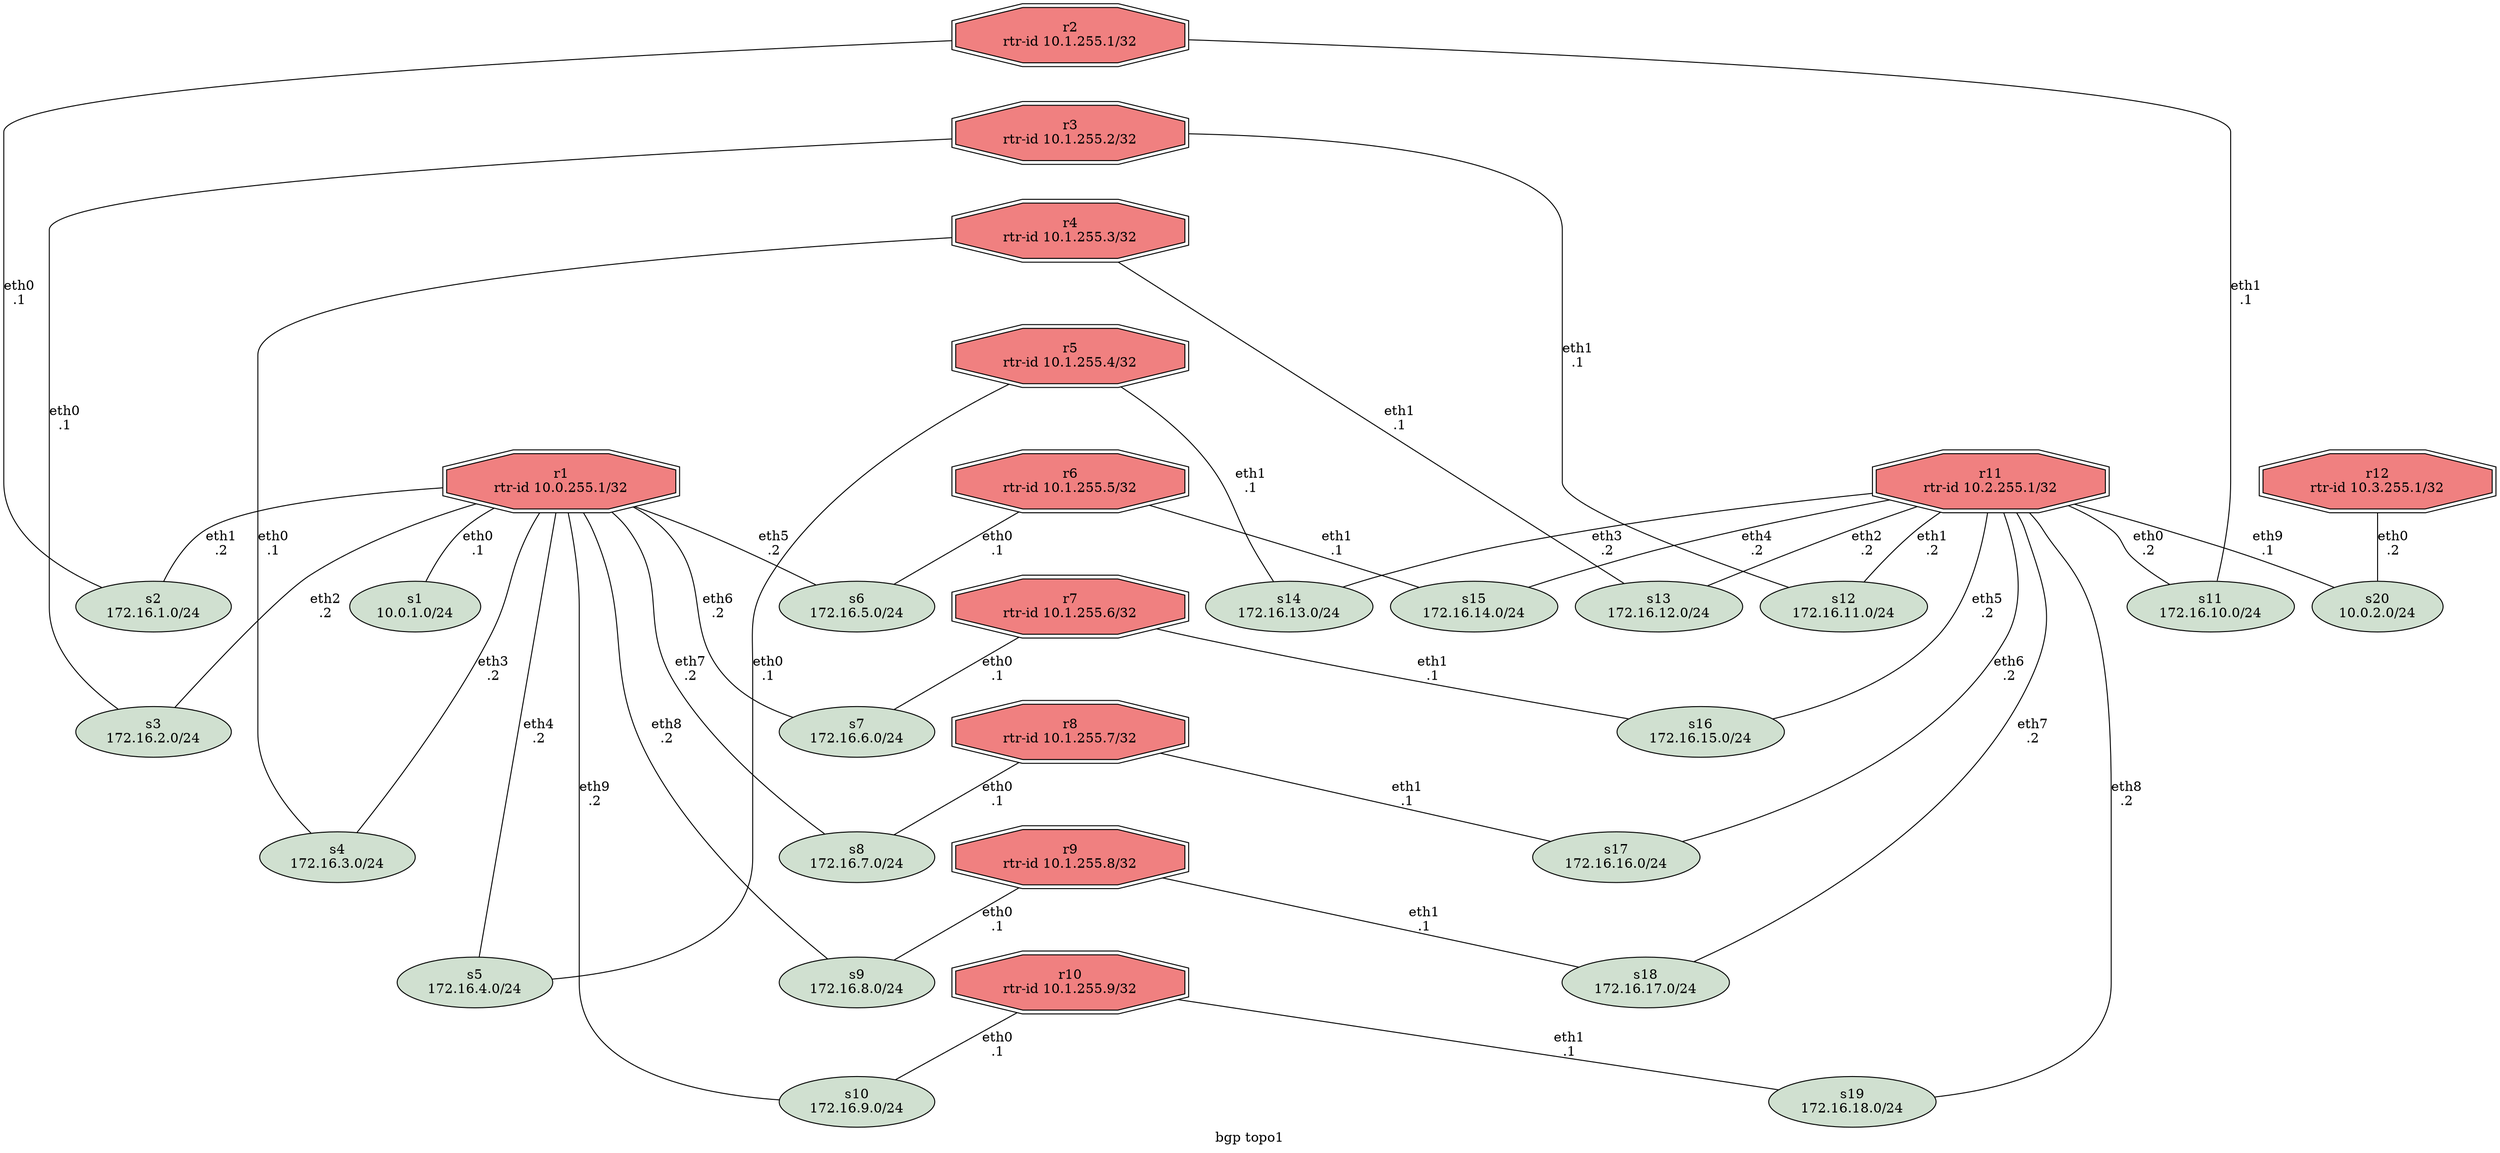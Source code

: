 ## Color coding:
#########################
##  Main FRR: #f08080  red
##  Switches: #d0e0d0  gray
##  RIP:      #19e3d9  Cyan
##  RIPng:    #fcb314  dark yellow
##  OSPFv2:   #32b835  Green
##  OSPFv3:   #19e3d9  Cyan
##  ISIS IPv4 #fcb314  dark yellow
##  ISIS IPv6 #9a81ec  purple
##  BGP IPv4  #eee3d3  beige
##  BGP IPv6  #fdff00  yellow
##### Colors (see http://www.color-hex.com/)

graph ospf_topo1 {
	label="bgp topo1";

	# Routers
	r1 [
		label="r1\nrtr-id 10.0.255.1/32",
		shape=doubleoctagon,
		fillcolor="#f08080",
		style=filled,
	];
	r2 [
		label="r2\nrtr-id 10.1.255.1/32",
		shape=doubleoctagon,
		fillcolor="#f08080",
		style=filled,
	];
	r3 [
		label="r3\nrtr-id 10.1.255.2/32",
		shape=doubleoctagon,
		fillcolor="#f08080",
		style=filled,
	];
	r4 [
		label="r4\nrtr-id 10.1.255.3/32",
		shape=doubleoctagon,
		fillcolor="#f08080",
		style=filled,
	];
  r5 [
		label="r5\nrtr-id 10.1.255.4/32",
		shape=doubleoctagon,
		fillcolor="#f08080",
		style=filled,
  ]
  r6 [
		label="r6\nrtr-id 10.1.255.5/32",
		shape=doubleoctagon,
		fillcolor="#f08080",
		style=filled,
  ]
  r7 [
		label="r7\nrtr-id 10.1.255.6/32",
		shape=doubleoctagon,
		fillcolor="#f08080",
		style=filled,
  ]
  r8 [
		label="r8\nrtr-id 10.1.255.7/32",
		shape=doubleoctagon,
		fillcolor="#f08080",
		style=filled,
  ]
  r9 [
		label="r9\nrtr-id 10.1.255.8/32",
		shape=doubleoctagon,
		fillcolor="#f08080",
		style=filled,
  ]
  r10 [
		label="r10\nrtr-id 10.1.255.9/32",
		shape=doubleoctagon,
		fillcolor="#f08080",
		style=filled,
  ]
  r11 [
		label="r11\nrtr-id 10.2.255.1/32",
		shape=doubleoctagon,
		fillcolor="#f08080",
		style=filled,
  ]
  r12 [
		label="r12\nrtr-id 10.3.255.1/32",
		shape=doubleoctagon,
		fillcolor="#f08080",
		style=filled,
  ]

	# Switches
	s1 [
		label="s1\n10.0.1.0/24",
		shape=oval,
		fillcolor="#d0e0d0",
		style=filled,
	];
	s2 [
		label="s2\n172.16.1.0/24",
		shape=oval,
		fillcolor="#d0e0d0",
		style=filled,
	];
	s3 [
		label="s3\n172.16.2.0/24",
		shape=oval,
		fillcolor="#d0e0d0",
		style=filled,
	];
	s4 [
		label="s4\n172.16.3.0/24",
		shape=oval,
		fillcolor="#d0e0d0",
		style=filled,
	];
	s5 [
		label="s5\n172.16.4.0/24",
		shape=oval,
		fillcolor="#d0e0d0",
		style=filled,
	];
	s6 [
		label="s6\n172.16.5.0/24",
		shape=oval,
		fillcolor="#d0e0d0",
		style=filled,
	];
	s7 [
		label="s7\n172.16.6.0/24",
		shape=oval,
		fillcolor="#d0e0d0",
		style=filled,
	];
	s8 [
		label="s8\n172.16.7.0/24",
		shape=oval,
		fillcolor="#d0e0d0",
		style=filled,
	];
	s9 [
		label="s9\n172.16.8.0/24",
		shape=oval,
		fillcolor="#d0e0d0",
		style=filled,
	];
	s10 [
		label="s10\n172.16.9.0/24",
		shape=oval,
		fillcolor="#d0e0d0",
		style=filled,
	];
	s11 [
		label="s11\n172.16.10.0/24",
		shape=oval,
		fillcolor="#d0e0d0",
		style=filled,
	];
	s12 [
		label="s12\n172.16.11.0/24",
		shape=oval,
		fillcolor="#d0e0d0",
		style=filled,
	];
	s13 [
		label="s13\n172.16.12.0/24",
		shape=oval,
		fillcolor="#d0e0d0",
		style=filled,
	];
	s14 [
		label="s14\n172.16.13.0/24",
		shape=oval,
		fillcolor="#d0e0d0",
		style=filled,
	];
	s15 [
		label="s15\n172.16.14.0/24",
		shape=oval,
		fillcolor="#d0e0d0",
		style=filled,
	];
	s16 [
		label="s16\n172.16.15.0/24",
		shape=oval,
		fillcolor="#d0e0d0",
		style=filled,
	];
	s17 [
		label="s17\n172.16.16.0/24",
		shape=oval,
		fillcolor="#d0e0d0",
		style=filled,
	];
	s18 [
		label="s18\n172.16.17.0/24",
		shape=oval,
		fillcolor="#d0e0d0",
		style=filled,
	];
	s19 [
		label="s19\n172.16.18.0/24",
		shape=oval,
		fillcolor="#d0e0d0",
		style=filled,
	];
  s20 [
    label="s20\n10.0.2.0/24",
		shape=oval,
		fillcolor="#d0e0d0",
		style=filled,
  ]

	# Connections
  r1 -- s1 [label="eth0\n.1"];
  r1 -- s2 [label="eth1\n.2"];
  r1 -- s3 [label="eth2\n.2"];
  r1 -- s4 [label="eth3\n.2"];
  r1 -- s5 [label="eth4\n.2"];
  r1 -- s6 [label="eth5\n.2"];
  r1 -- s7 [label="eth6\n.2"];
  r1 -- s8 [label="eth7\n.2"];
  r1 -- s9 [label="eth8\n.2"];
  r1 -- s10 [label="eth9\n.2"];

  r2 -- s2 [label="eth0\n.1"];
  r2 -- s11 [label="eth1\n.1"];

  r3 -- s3 [label="eth0\n.1"];
  r3 -- s12 [label="eth1\n.1"];

  r4 -- s4 [label="eth0\n.1"];
  r4 -- s13 [label="eth1\n.1"];

  r5 -- s5 [label="eth0\n.1"];
  r5 -- s14 [label="eth1\n.1"];

  r6 -- s6 [label="eth0\n.1"];
  r6 -- s15 [label="eth1\n.1"];

  r7 -- s7 [label="eth0\n.1"];
  r7 -- s16 [label="eth1\n.1"];

  r8 -- s8 [label="eth0\n.1"];
  r8 -- s17 [label="eth1\n.1"];

  r9 -- s9 [label="eth0\n.1"];
  r9 -- s18 [label="eth1\n.1"];

  r10 -- s10 [label="eth0\n.1"];
  r10 -- s19 [label="eth1\n.1"];

  r11 -- s11 [label="eth0\n.2"];
  r11 -- s12 [label="eth1\n.2"];
  r11 -- s13 [label="eth2\n.2"];
  r11 -- s14 [label="eth3\n.2"];
  r11 -- s15 [label="eth4\n.2"];
  r11 -- s16 [label="eth5\n.2"];
  r11 -- s17 [label="eth6\n.2"];
  r11 -- s18 [label="eth7\n.2"];
  r11 -- s19 [label="eth8\n.2"];
	r11 -- s20 [label="eth9\n.1"];

	r12 -- s20 [label="eth0\n.2"];

	# Reorder nodes to make the graph more human friendly
	{ rank=same; r2; } --	{ rank=same; r3; } --	{ rank=same; r4; } --
		{ rank=same; r5; } -- { rank=same; r6; } -- { rank=same; r7; } --
			{ rank=same; r8; } -- { rank=same; r9; } -- { rank=same; r10; } [style=invis;];

	{ rank=same; s2; } -- {rank=same; s3 } [style=invis;];
	{ rank=same; s3; } -- {rank=same; s4 } [style=invis;];
	{ rank=same; s4; } -- {rank=same; s5 } [style=invis;];
	{ rank=same; s6; } -- {rank=same; s7 } [style=invis;];
	{ rank=same; s7; } -- {rank=same; s8 } [style=invis;];
	{ rank=same; s8; } -- {rank=same; s9 } [style=invis;];
	{ rank=same; s9; } -- {rank=same; s10 } [style=invis;];
}
